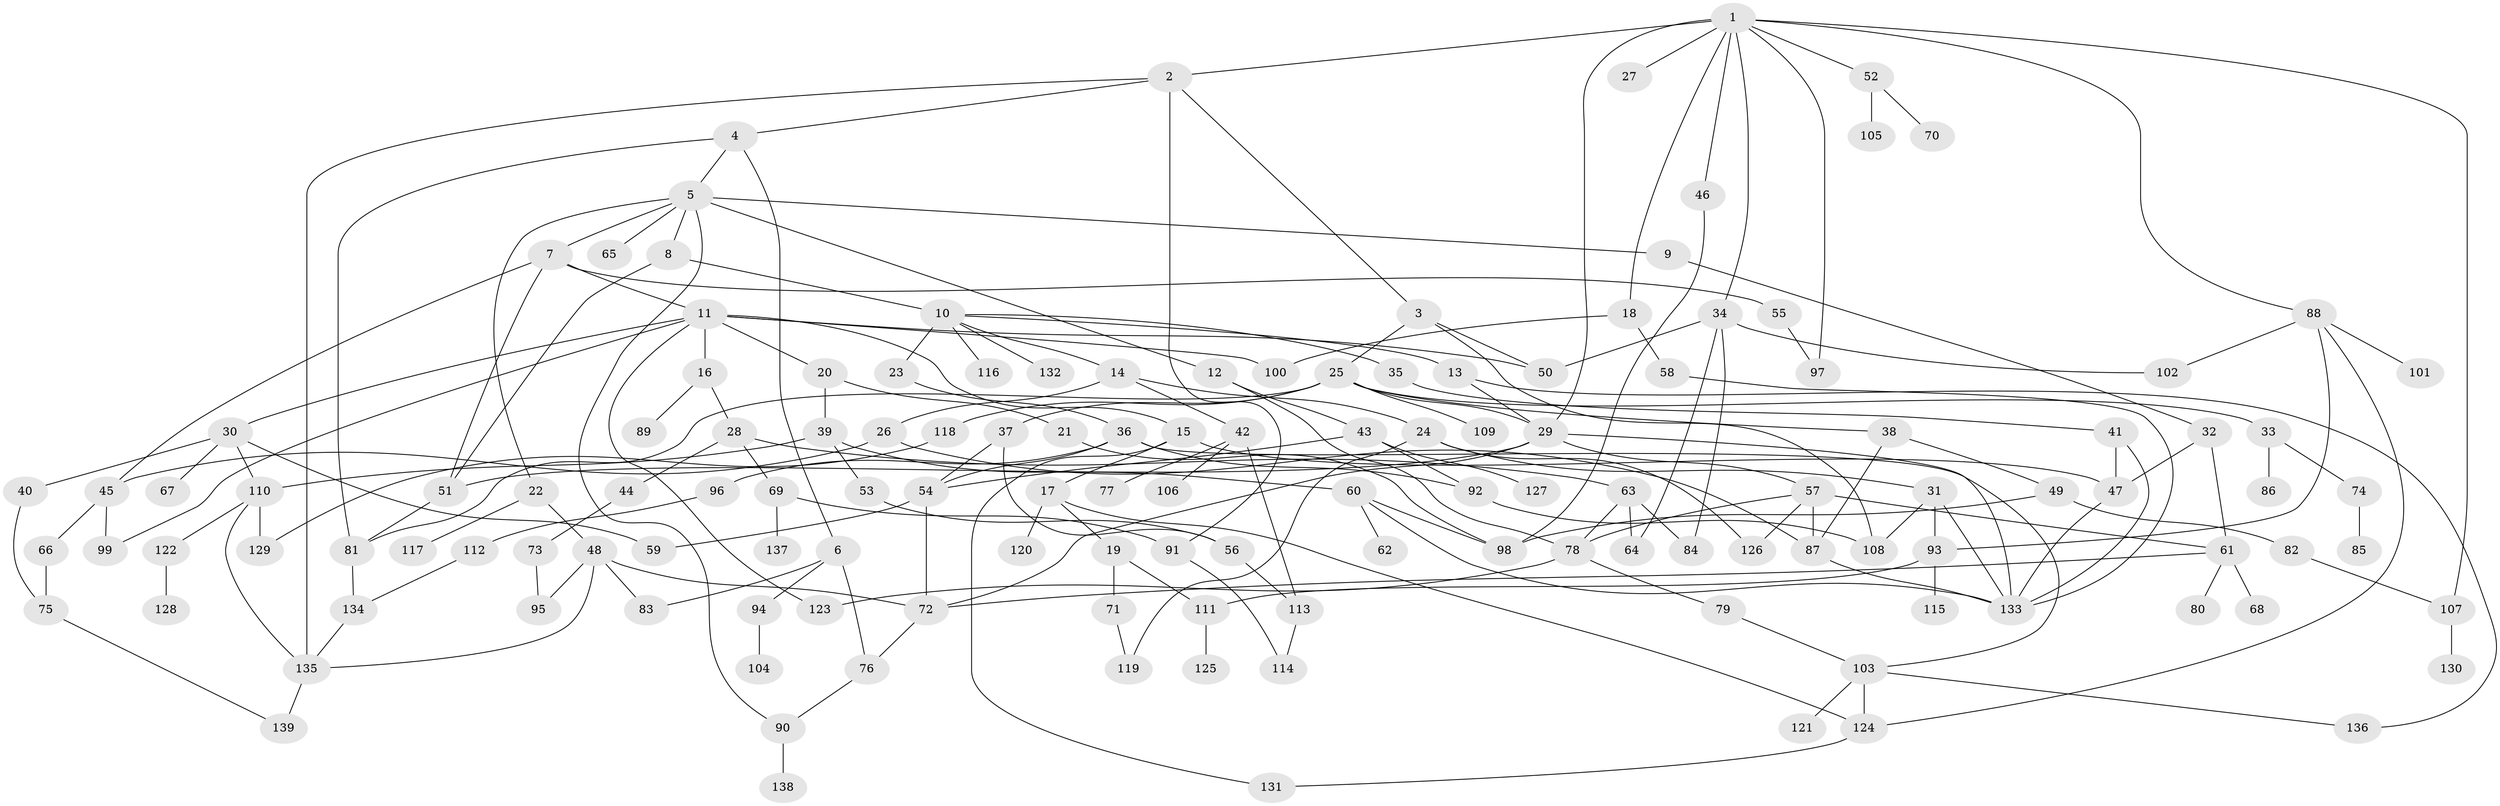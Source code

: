 // Generated by graph-tools (version 1.1) at 2025/25/03/09/25 03:25:25]
// undirected, 139 vertices, 205 edges
graph export_dot {
graph [start="1"]
  node [color=gray90,style=filled];
  1;
  2;
  3;
  4;
  5;
  6;
  7;
  8;
  9;
  10;
  11;
  12;
  13;
  14;
  15;
  16;
  17;
  18;
  19;
  20;
  21;
  22;
  23;
  24;
  25;
  26;
  27;
  28;
  29;
  30;
  31;
  32;
  33;
  34;
  35;
  36;
  37;
  38;
  39;
  40;
  41;
  42;
  43;
  44;
  45;
  46;
  47;
  48;
  49;
  50;
  51;
  52;
  53;
  54;
  55;
  56;
  57;
  58;
  59;
  60;
  61;
  62;
  63;
  64;
  65;
  66;
  67;
  68;
  69;
  70;
  71;
  72;
  73;
  74;
  75;
  76;
  77;
  78;
  79;
  80;
  81;
  82;
  83;
  84;
  85;
  86;
  87;
  88;
  89;
  90;
  91;
  92;
  93;
  94;
  95;
  96;
  97;
  98;
  99;
  100;
  101;
  102;
  103;
  104;
  105;
  106;
  107;
  108;
  109;
  110;
  111;
  112;
  113;
  114;
  115;
  116;
  117;
  118;
  119;
  120;
  121;
  122;
  123;
  124;
  125;
  126;
  127;
  128;
  129;
  130;
  131;
  132;
  133;
  134;
  135;
  136;
  137;
  138;
  139;
  1 -- 2;
  1 -- 18;
  1 -- 27;
  1 -- 29;
  1 -- 34;
  1 -- 46;
  1 -- 52;
  1 -- 88;
  1 -- 97;
  1 -- 107;
  2 -- 3;
  2 -- 4;
  2 -- 91;
  2 -- 135;
  3 -- 25;
  3 -- 50;
  3 -- 108;
  4 -- 5;
  4 -- 6;
  4 -- 81;
  5 -- 7;
  5 -- 8;
  5 -- 9;
  5 -- 12;
  5 -- 22;
  5 -- 65;
  5 -- 90;
  6 -- 76;
  6 -- 83;
  6 -- 94;
  7 -- 11;
  7 -- 51;
  7 -- 55;
  7 -- 45;
  8 -- 10;
  8 -- 51;
  9 -- 32;
  10 -- 13;
  10 -- 14;
  10 -- 23;
  10 -- 35;
  10 -- 116;
  10 -- 132;
  11 -- 15;
  11 -- 16;
  11 -- 20;
  11 -- 30;
  11 -- 99;
  11 -- 50;
  11 -- 100;
  11 -- 123;
  12 -- 43;
  12 -- 78;
  13 -- 29;
  13 -- 136;
  14 -- 24;
  14 -- 26;
  14 -- 42;
  15 -- 17;
  15 -- 131;
  15 -- 47;
  16 -- 28;
  16 -- 89;
  17 -- 19;
  17 -- 120;
  17 -- 124;
  18 -- 58;
  18 -- 100;
  19 -- 71;
  19 -- 111;
  20 -- 21;
  20 -- 39;
  21 -- 98;
  22 -- 48;
  22 -- 117;
  23 -- 36;
  24 -- 31;
  24 -- 126;
  24 -- 119;
  25 -- 33;
  25 -- 37;
  25 -- 38;
  25 -- 109;
  25 -- 118;
  25 -- 29;
  25 -- 81;
  26 -- 45;
  26 -- 87;
  28 -- 44;
  28 -- 63;
  28 -- 69;
  29 -- 57;
  29 -- 51;
  29 -- 133;
  29 -- 72;
  30 -- 40;
  30 -- 59;
  30 -- 67;
  30 -- 110;
  31 -- 93;
  31 -- 108;
  31 -- 133;
  32 -- 61;
  32 -- 47;
  33 -- 74;
  33 -- 86;
  34 -- 64;
  34 -- 84;
  34 -- 102;
  34 -- 50;
  35 -- 41;
  36 -- 54;
  36 -- 96;
  36 -- 92;
  36 -- 103;
  37 -- 56;
  37 -- 54;
  38 -- 49;
  38 -- 87;
  39 -- 53;
  39 -- 60;
  39 -- 110;
  40 -- 75;
  41 -- 47;
  41 -- 133;
  42 -- 77;
  42 -- 106;
  42 -- 113;
  43 -- 92;
  43 -- 127;
  43 -- 54;
  44 -- 73;
  45 -- 66;
  45 -- 99;
  46 -- 98;
  47 -- 133;
  48 -- 135;
  48 -- 95;
  48 -- 83;
  48 -- 72;
  49 -- 82;
  49 -- 98;
  51 -- 81;
  52 -- 70;
  52 -- 105;
  53 -- 56;
  54 -- 72;
  54 -- 59;
  55 -- 97;
  56 -- 113;
  57 -- 61;
  57 -- 78;
  57 -- 126;
  57 -- 87;
  58 -- 133;
  60 -- 62;
  60 -- 133;
  60 -- 98;
  61 -- 68;
  61 -- 72;
  61 -- 80;
  63 -- 84;
  63 -- 78;
  63 -- 64;
  66 -- 75;
  69 -- 137;
  69 -- 91;
  71 -- 119;
  72 -- 76;
  73 -- 95;
  74 -- 85;
  75 -- 139;
  76 -- 90;
  78 -- 79;
  78 -- 123;
  79 -- 103;
  81 -- 134;
  82 -- 107;
  87 -- 133;
  88 -- 101;
  88 -- 102;
  88 -- 124;
  88 -- 93;
  90 -- 138;
  91 -- 114;
  92 -- 108;
  93 -- 111;
  93 -- 115;
  94 -- 104;
  96 -- 112;
  103 -- 121;
  103 -- 124;
  103 -- 136;
  107 -- 130;
  110 -- 122;
  110 -- 129;
  110 -- 135;
  111 -- 125;
  112 -- 134;
  113 -- 114;
  118 -- 129;
  122 -- 128;
  124 -- 131;
  134 -- 135;
  135 -- 139;
}
